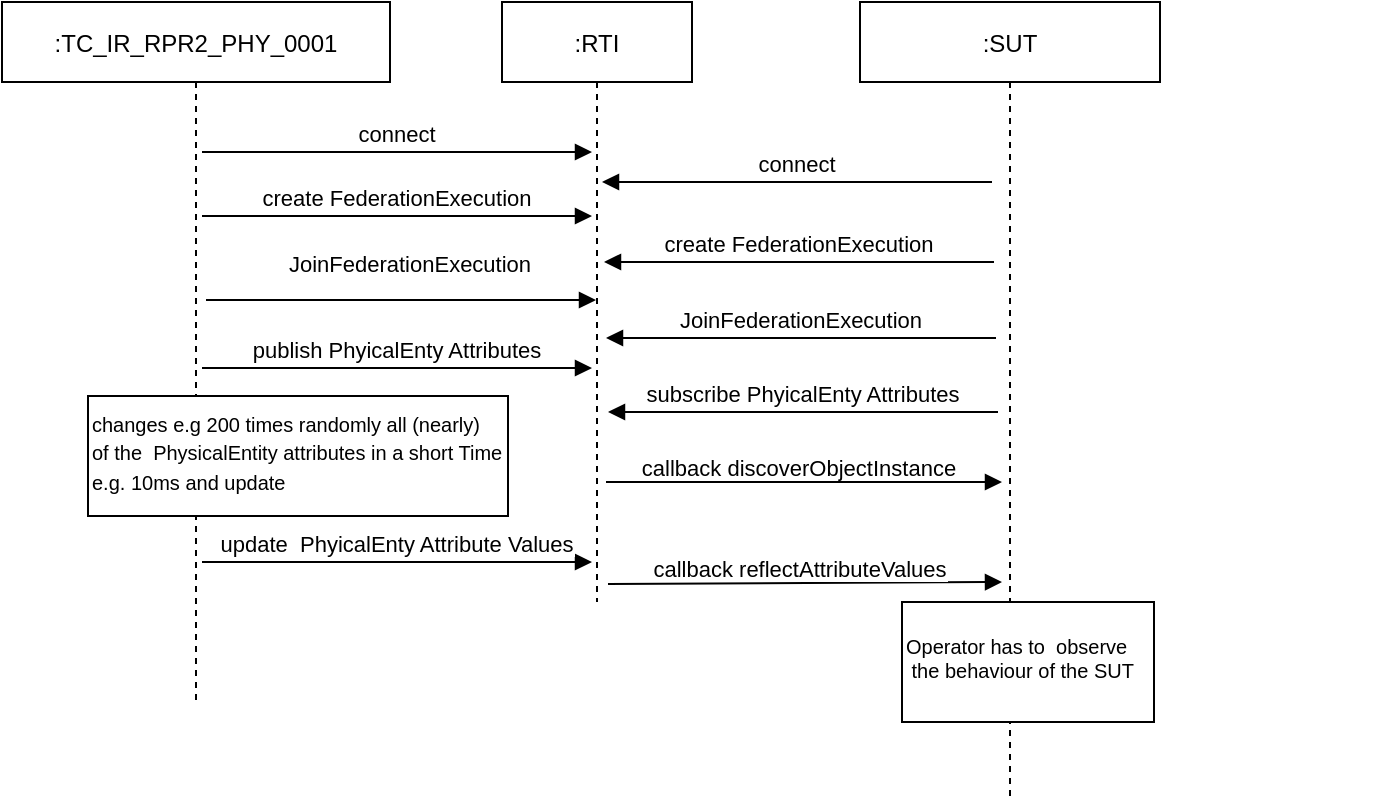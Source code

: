 <mxfile version="20.7.4" type="device"><diagram id="kgpKYQtTHZ0yAKxKKP6v" name="Page-1"><mxGraphModel dx="1020" dy="590" grid="1" gridSize="10" guides="1" tooltips="1" connect="1" arrows="1" fold="1" page="1" pageScale="1" pageWidth="850" pageHeight="1100" math="0" shadow="0"><root><mxCell id="0"/><mxCell id="1" parent="0"/><mxCell id="3nuBFxr9cyL0pnOWT2aG-1" value=":TC_IR_RPR2_PHY_0001" style="shape=umlLifeline;perimeter=lifelinePerimeter;container=1;collapsible=0;recursiveResize=0;rounded=0;shadow=0;strokeWidth=1;" parent="1" vertex="1"><mxGeometry x="50" y="80" width="194" height="350" as="geometry"/></mxCell><mxCell id="lA2jrqizYOV28lLK6s36-6" value="JoinFederationExecution" style="verticalAlign=bottom;endArrow=block;entryX=0;entryY=0;shadow=0;strokeWidth=1;" parent="3nuBFxr9cyL0pnOWT2aG-1" edge="1"><mxGeometry x="0.046" y="9" relative="1" as="geometry"><mxPoint x="102" y="149" as="sourcePoint"/><mxPoint x="297" y="149.0" as="targetPoint"/><Array as="points"/><mxPoint as="offset"/></mxGeometry></mxCell><mxCell id="3nuBFxr9cyL0pnOWT2aG-5" value=":RTI" style="shape=umlLifeline;perimeter=lifelinePerimeter;container=1;collapsible=0;recursiveResize=0;rounded=0;shadow=0;strokeWidth=1;" parent="1" vertex="1"><mxGeometry x="300" y="80" width="95" height="300" as="geometry"/></mxCell><mxCell id="3nuBFxr9cyL0pnOWT2aG-8" value="connect" style="verticalAlign=bottom;endArrow=block;entryX=0;entryY=0;shadow=0;strokeWidth=1;" parent="1" edge="1"><mxGeometry relative="1" as="geometry"><mxPoint x="150" y="155" as="sourcePoint"/><mxPoint x="345" y="155.0" as="targetPoint"/></mxGeometry></mxCell><mxCell id="lA2jrqizYOV28lLK6s36-1" value=":SUT" style="shape=umlLifeline;perimeter=lifelinePerimeter;container=1;collapsible=0;recursiveResize=0;rounded=0;shadow=0;strokeWidth=1;" parent="1" vertex="1"><mxGeometry x="479" y="80" width="150" height="400" as="geometry"/></mxCell><mxCell id="lA2jrqizYOV28lLK6s36-5" value="create FederationExecution" style="verticalAlign=bottom;endArrow=block;entryX=0;entryY=0;shadow=0;strokeWidth=1;" parent="1" edge="1"><mxGeometry relative="1" as="geometry"><mxPoint x="150" y="187" as="sourcePoint"/><mxPoint x="345" y="187.0" as="targetPoint"/><Array as="points"><mxPoint x="280" y="187"/></Array></mxGeometry></mxCell><mxCell id="lA2jrqizYOV28lLK6s36-7" value="publish PhyicalEnty Attributes" style="verticalAlign=bottom;endArrow=block;entryX=0;entryY=0;shadow=0;strokeWidth=1;" parent="1" edge="1"><mxGeometry relative="1" as="geometry"><mxPoint x="150" y="263" as="sourcePoint"/><mxPoint x="345" y="263.0" as="targetPoint"/><Array as="points"/></mxGeometry></mxCell><mxCell id="lA2jrqizYOV28lLK6s36-13" value="update  PhyicalEnty Attribute Values" style="verticalAlign=bottom;endArrow=block;entryX=0;entryY=0;shadow=0;strokeWidth=1;" parent="1" edge="1"><mxGeometry relative="1" as="geometry"><mxPoint x="150" y="360" as="sourcePoint"/><mxPoint x="345" y="360.0" as="targetPoint"/><Array as="points"/></mxGeometry></mxCell><mxCell id="lA2jrqizYOV28lLK6s36-16" value="connect" style="verticalAlign=bottom;endArrow=block;entryX=0;entryY=0;shadow=0;strokeWidth=1;" parent="1" edge="1"><mxGeometry relative="1" as="geometry"><mxPoint x="545" y="170.0" as="sourcePoint"/><mxPoint x="350" y="170" as="targetPoint"/></mxGeometry></mxCell><mxCell id="lA2jrqizYOV28lLK6s36-17" value="create FederationExecution" style="verticalAlign=bottom;endArrow=block;entryX=0;entryY=0;shadow=0;strokeWidth=1;" parent="1" edge="1"><mxGeometry relative="1" as="geometry"><mxPoint x="546" y="210.0" as="sourcePoint"/><mxPoint x="351" y="210" as="targetPoint"/><Array as="points"><mxPoint x="481" y="210"/></Array></mxGeometry></mxCell><mxCell id="lA2jrqizYOV28lLK6s36-19" value="JoinFederationExecution" style="verticalAlign=bottom;endArrow=block;entryX=0;entryY=0;shadow=0;strokeWidth=1;" parent="1" edge="1"><mxGeometry relative="1" as="geometry"><mxPoint x="547" y="248.0" as="sourcePoint"/><mxPoint x="352" y="248" as="targetPoint"/><Array as="points"/></mxGeometry></mxCell><mxCell id="lA2jrqizYOV28lLK6s36-20" value="subscribe PhyicalEnty Attributes" style="verticalAlign=bottom;endArrow=block;entryX=0;entryY=0;shadow=0;strokeWidth=1;" parent="1" edge="1"><mxGeometry relative="1" as="geometry"><mxPoint x="548" y="285.0" as="sourcePoint"/><mxPoint x="353" y="285" as="targetPoint"/><Array as="points"/></mxGeometry></mxCell><mxCell id="lA2jrqizYOV28lLK6s36-21" value="callback discoverObjectInstance" style="verticalAlign=bottom;endArrow=block;shadow=0;strokeWidth=1;" parent="1" edge="1"><mxGeometry x="-0.023" y="-2" relative="1" as="geometry"><mxPoint x="352" y="320" as="sourcePoint"/><mxPoint x="550" y="320" as="targetPoint"/><Array as="points"/><mxPoint as="offset"/></mxGeometry></mxCell><mxCell id="lA2jrqizYOV28lLK6s36-22" value="callback reflectAttributeValues" style="verticalAlign=bottom;endArrow=block;shadow=0;strokeWidth=1;" parent="1" edge="1"><mxGeometry x="-0.023" y="-2" relative="1" as="geometry"><mxPoint x="353" y="371" as="sourcePoint"/><mxPoint x="550" y="370" as="targetPoint"/><Array as="points"/><mxPoint as="offset"/></mxGeometry></mxCell><mxCell id="7kJFWfDqvJSLGM9I33o3-1" value="" style="rounded=0;whiteSpace=wrap;html=1;" parent="1" vertex="1"><mxGeometry x="93" y="277" width="210" height="60" as="geometry"/></mxCell><mxCell id="7kJFWfDqvJSLGM9I33o3-4" value="&lt;font style=&quot;font-size: 10px;&quot;&gt;changes e.g 200 times randomly all (nearly) &lt;br&gt;of the&amp;nbsp;&amp;nbsp;PhysicalEntity attributes in a short Time e.g. 10ms and update&lt;/font&gt;" style="text;whiteSpace=wrap;html=1;strokeColor=none;" parent="1" vertex="1"><mxGeometry x="93" y="277" width="220" height="40" as="geometry"/></mxCell><mxCell id="7kJFWfDqvJSLGM9I33o3-8" value="" style="verticalLabelPosition=bottom;verticalAlign=top;html=1;shape=mxgraph.basic.rect;fillColor2=none;strokeWidth=1;size=20;indent=5;strokeColor=default;fontSize=10;" parent="1" vertex="1"><mxGeometry x="500" y="380" width="126" height="60" as="geometry"/></mxCell><mxCell id="7kJFWfDqvJSLGM9I33o3-9" value="Operator has to&amp;nbsp; observe&lt;br&gt;&amp;nbsp;the behaviour of the SUT&amp;nbsp;" style="text;whiteSpace=wrap;html=1;fontSize=10;" parent="1" vertex="1"><mxGeometry x="500" y="390" width="244" height="30" as="geometry"/></mxCell></root></mxGraphModel></diagram></mxfile>